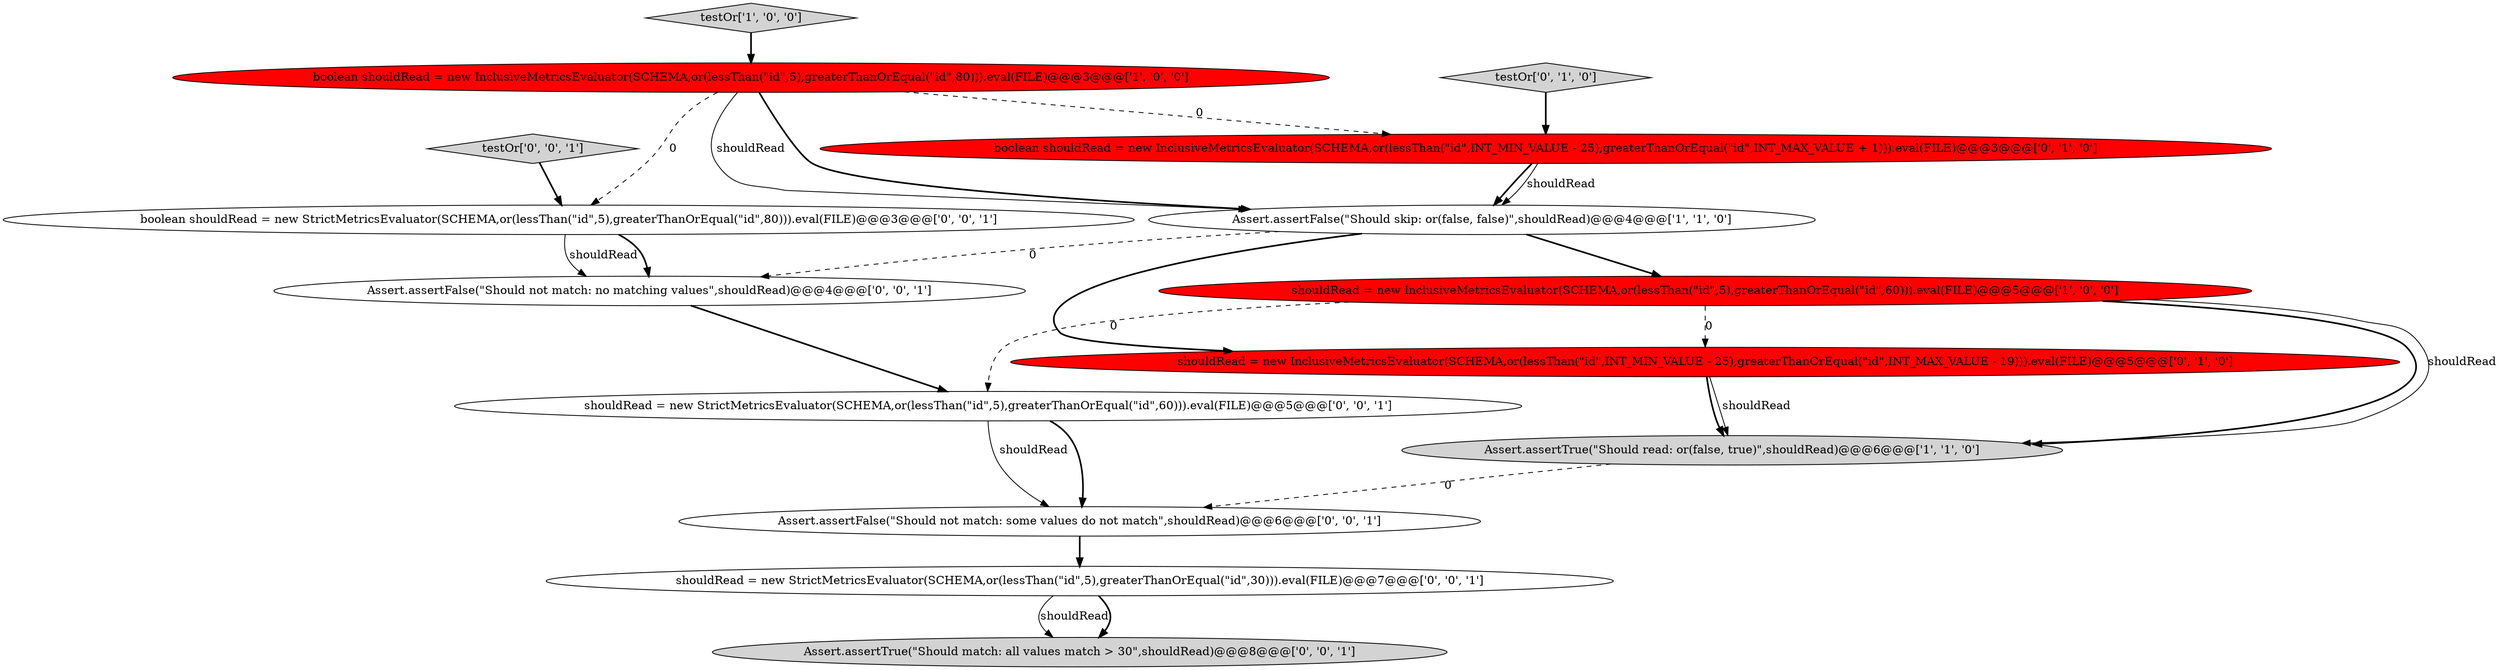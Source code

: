 digraph {
9 [style = filled, label = "Assert.assertFalse(\"Should not match: no matching values\",shouldRead)@@@4@@@['0', '0', '1']", fillcolor = white, shape = ellipse image = "AAA0AAABBB3BBB"];
5 [style = filled, label = "shouldRead = new InclusiveMetricsEvaluator(SCHEMA,or(lessThan(\"id\",INT_MIN_VALUE - 25),greaterThanOrEqual(\"id\",INT_MAX_VALUE - 19))).eval(FILE)@@@5@@@['0', '1', '0']", fillcolor = red, shape = ellipse image = "AAA1AAABBB2BBB"];
1 [style = filled, label = "testOr['1', '0', '0']", fillcolor = lightgray, shape = diamond image = "AAA0AAABBB1BBB"];
10 [style = filled, label = "Assert.assertFalse(\"Should not match: some values do not match\",shouldRead)@@@6@@@['0', '0', '1']", fillcolor = white, shape = ellipse image = "AAA0AAABBB3BBB"];
8 [style = filled, label = "boolean shouldRead = new StrictMetricsEvaluator(SCHEMA,or(lessThan(\"id\",5),greaterThanOrEqual(\"id\",80))).eval(FILE)@@@3@@@['0', '0', '1']", fillcolor = white, shape = ellipse image = "AAA0AAABBB3BBB"];
14 [style = filled, label = "shouldRead = new StrictMetricsEvaluator(SCHEMA,or(lessThan(\"id\",5),greaterThanOrEqual(\"id\",60))).eval(FILE)@@@5@@@['0', '0', '1']", fillcolor = white, shape = ellipse image = "AAA0AAABBB3BBB"];
11 [style = filled, label = "testOr['0', '0', '1']", fillcolor = lightgray, shape = diamond image = "AAA0AAABBB3BBB"];
12 [style = filled, label = "Assert.assertTrue(\"Should match: all values match > 30\",shouldRead)@@@8@@@['0', '0', '1']", fillcolor = lightgray, shape = ellipse image = "AAA0AAABBB3BBB"];
3 [style = filled, label = "Assert.assertTrue(\"Should read: or(false, true)\",shouldRead)@@@6@@@['1', '1', '0']", fillcolor = lightgray, shape = ellipse image = "AAA0AAABBB1BBB"];
4 [style = filled, label = "boolean shouldRead = new InclusiveMetricsEvaluator(SCHEMA,or(lessThan(\"id\",5),greaterThanOrEqual(\"id\",80))).eval(FILE)@@@3@@@['1', '0', '0']", fillcolor = red, shape = ellipse image = "AAA1AAABBB1BBB"];
13 [style = filled, label = "shouldRead = new StrictMetricsEvaluator(SCHEMA,or(lessThan(\"id\",5),greaterThanOrEqual(\"id\",30))).eval(FILE)@@@7@@@['0', '0', '1']", fillcolor = white, shape = ellipse image = "AAA0AAABBB3BBB"];
0 [style = filled, label = "Assert.assertFalse(\"Should skip: or(false, false)\",shouldRead)@@@4@@@['1', '1', '0']", fillcolor = white, shape = ellipse image = "AAA0AAABBB1BBB"];
7 [style = filled, label = "testOr['0', '1', '0']", fillcolor = lightgray, shape = diamond image = "AAA0AAABBB2BBB"];
6 [style = filled, label = "boolean shouldRead = new InclusiveMetricsEvaluator(SCHEMA,or(lessThan(\"id\",INT_MIN_VALUE - 25),greaterThanOrEqual(\"id\",INT_MAX_VALUE + 1))).eval(FILE)@@@3@@@['0', '1', '0']", fillcolor = red, shape = ellipse image = "AAA1AAABBB2BBB"];
2 [style = filled, label = "shouldRead = new InclusiveMetricsEvaluator(SCHEMA,or(lessThan(\"id\",5),greaterThanOrEqual(\"id\",60))).eval(FILE)@@@5@@@['1', '0', '0']", fillcolor = red, shape = ellipse image = "AAA1AAABBB1BBB"];
5->3 [style = bold, label=""];
1->4 [style = bold, label=""];
4->0 [style = solid, label="shouldRead"];
14->10 [style = solid, label="shouldRead"];
13->12 [style = solid, label="shouldRead"];
2->3 [style = bold, label=""];
0->2 [style = bold, label=""];
8->9 [style = solid, label="shouldRead"];
2->3 [style = solid, label="shouldRead"];
14->10 [style = bold, label=""];
6->0 [style = bold, label=""];
6->0 [style = solid, label="shouldRead"];
4->6 [style = dashed, label="0"];
4->0 [style = bold, label=""];
2->5 [style = dashed, label="0"];
13->12 [style = bold, label=""];
2->14 [style = dashed, label="0"];
10->13 [style = bold, label=""];
5->3 [style = solid, label="shouldRead"];
7->6 [style = bold, label=""];
4->8 [style = dashed, label="0"];
8->9 [style = bold, label=""];
9->14 [style = bold, label=""];
11->8 [style = bold, label=""];
3->10 [style = dashed, label="0"];
0->9 [style = dashed, label="0"];
0->5 [style = bold, label=""];
}
